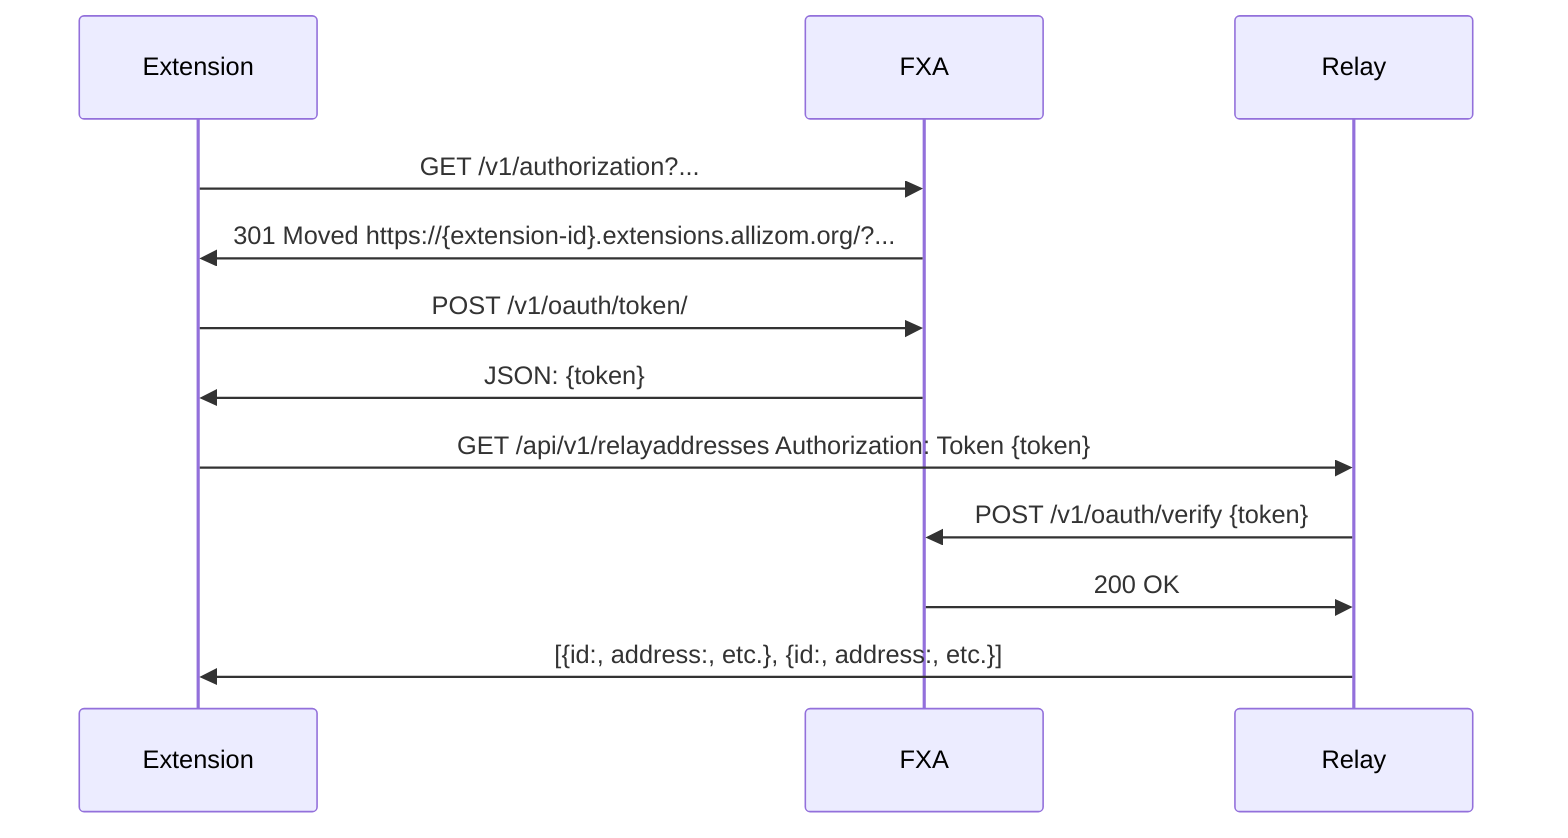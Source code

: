 sequenceDiagram
    participant Extension
    participant FXA
    participant Relay

    Extension->>FXA: GET /v1/authorization?...
    FXA->>Extension: 301 Moved https://{extension-id}.extensions.allizom.org/?...
    Extension->>FXA: POST /v1/oauth/token/
    FXA->>Extension: JSON: {token}
    Extension->>Relay: GET /api/v1/relayaddresses Authorization: Token {token}
    Relay->>FXA: POST /v1/oauth/verify {token}
    FXA->>Relay: 200 OK
    Relay->>Extension: [{id:, address:, etc.}, {id:, address:, etc.}]